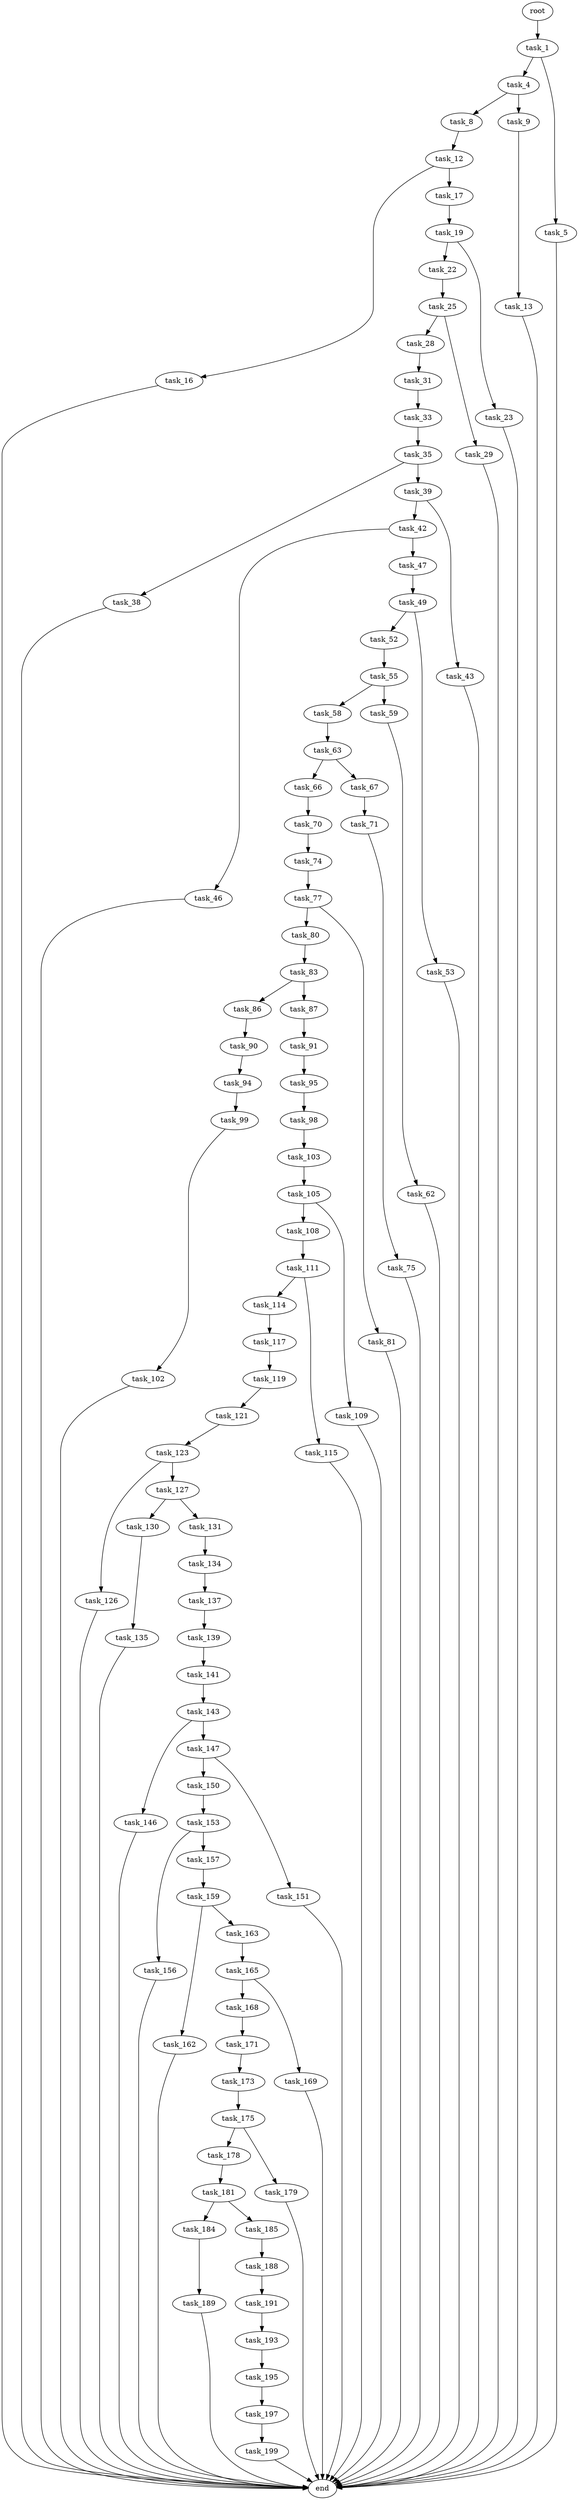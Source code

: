 digraph G {
  root [size="0.000000"];
  task_1 [size="549755813888.000000"];
  task_4 [size="577671092.000000"];
  task_5 [size="2096280786.000000"];
  task_8 [size="2733032838.000000"];
  task_9 [size="43699154447.000000"];
  end [size="0.000000"];
  task_12 [size="393229111652.000000"];
  task_13 [size="12511633082.000000"];
  task_16 [size="28991029248.000000"];
  task_17 [size="68719476736.000000"];
  task_19 [size="187274749679.000000"];
  task_22 [size="25588068072.000000"];
  task_23 [size="8589934592.000000"];
  task_25 [size="183943138788.000000"];
  task_28 [size="231928233984.000000"];
  task_29 [size="8589934592.000000"];
  task_31 [size="39047413612.000000"];
  task_33 [size="231928233984.000000"];
  task_35 [size="33540480953.000000"];
  task_38 [size="8589934592.000000"];
  task_39 [size="41605338388.000000"];
  task_42 [size="231928233984.000000"];
  task_43 [size="103238674500.000000"];
  task_46 [size="7554425684.000000"];
  task_47 [size="628147951205.000000"];
  task_49 [size="549755813888.000000"];
  task_52 [size="140098714530.000000"];
  task_53 [size="31359378374.000000"];
  task_55 [size="5447194267.000000"];
  task_58 [size="928323058396.000000"];
  task_59 [size="1073741824000.000000"];
  task_63 [size="368293445632.000000"];
  task_62 [size="68719476736.000000"];
  task_66 [size="6367012429.000000"];
  task_67 [size="27276257964.000000"];
  task_70 [size="68719476736.000000"];
  task_71 [size="68719476736.000000"];
  task_74 [size="17167158873.000000"];
  task_75 [size="1073741824000.000000"];
  task_77 [size="79161846163.000000"];
  task_80 [size="368293445632.000000"];
  task_81 [size="7135312458.000000"];
  task_83 [size="68719476736.000000"];
  task_86 [size="8589934592.000000"];
  task_87 [size="68719476736.000000"];
  task_90 [size="13312943592.000000"];
  task_91 [size="29727484182.000000"];
  task_94 [size="1067343115256.000000"];
  task_95 [size="368293445632.000000"];
  task_99 [size="484909990880.000000"];
  task_98 [size="9466784688.000000"];
  task_103 [size="681243162150.000000"];
  task_102 [size="68719476736.000000"];
  task_105 [size="7332666459.000000"];
  task_108 [size="784660168318.000000"];
  task_109 [size="8589934592.000000"];
  task_111 [size="465564515520.000000"];
  task_114 [size="231928233984.000000"];
  task_115 [size="3907798154.000000"];
  task_117 [size="1292764779736.000000"];
  task_119 [size="733752315147.000000"];
  task_121 [size="62913511287.000000"];
  task_123 [size="549755813888.000000"];
  task_126 [size="19443884218.000000"];
  task_127 [size="16811776734.000000"];
  task_130 [size="73470936276.000000"];
  task_131 [size="126505573994.000000"];
  task_135 [size="284880346668.000000"];
  task_134 [size="368293445632.000000"];
  task_137 [size="1869120698.000000"];
  task_139 [size="61137481212.000000"];
  task_141 [size="167176019832.000000"];
  task_143 [size="45231470928.000000"];
  task_146 [size="391532504570.000000"];
  task_147 [size="782757789696.000000"];
  task_150 [size="180687241086.000000"];
  task_151 [size="426754740316.000000"];
  task_153 [size="18506979309.000000"];
  task_156 [size="25744141097.000000"];
  task_157 [size="321196123890.000000"];
  task_159 [size="1073741824000.000000"];
  task_162 [size="1571236567.000000"];
  task_163 [size="19944997275.000000"];
  task_165 [size="830633185660.000000"];
  task_168 [size="17528738443.000000"];
  task_169 [size="20094421738.000000"];
  task_171 [size="91238521451.000000"];
  task_173 [size="44761404578.000000"];
  task_175 [size="237057211346.000000"];
  task_178 [size="248259249528.000000"];
  task_179 [size="33410625154.000000"];
  task_181 [size="1073741824000.000000"];
  task_184 [size="549755813888.000000"];
  task_185 [size="18955221931.000000"];
  task_189 [size="8589934592.000000"];
  task_188 [size="368293445632.000000"];
  task_191 [size="91380928824.000000"];
  task_193 [size="368293445632.000000"];
  task_195 [size="20444899612.000000"];
  task_197 [size="830381088319.000000"];
  task_199 [size="11046343522.000000"];

  root -> task_1 [size="1.000000"];
  task_1 -> task_4 [size="536870912.000000"];
  task_1 -> task_5 [size="536870912.000000"];
  task_4 -> task_8 [size="33554432.000000"];
  task_4 -> task_9 [size="33554432.000000"];
  task_5 -> end [size="1.000000"];
  task_8 -> task_12 [size="134217728.000000"];
  task_9 -> task_13 [size="33554432.000000"];
  task_12 -> task_16 [size="536870912.000000"];
  task_12 -> task_17 [size="536870912.000000"];
  task_13 -> end [size="1.000000"];
  task_16 -> end [size="1.000000"];
  task_17 -> task_19 [size="134217728.000000"];
  task_19 -> task_22 [size="209715200.000000"];
  task_19 -> task_23 [size="209715200.000000"];
  task_22 -> task_25 [size="679477248.000000"];
  task_23 -> end [size="1.000000"];
  task_25 -> task_28 [size="134217728.000000"];
  task_25 -> task_29 [size="134217728.000000"];
  task_28 -> task_31 [size="301989888.000000"];
  task_29 -> end [size="1.000000"];
  task_31 -> task_33 [size="838860800.000000"];
  task_33 -> task_35 [size="301989888.000000"];
  task_35 -> task_38 [size="838860800.000000"];
  task_35 -> task_39 [size="838860800.000000"];
  task_38 -> end [size="1.000000"];
  task_39 -> task_42 [size="838860800.000000"];
  task_39 -> task_43 [size="838860800.000000"];
  task_42 -> task_46 [size="301989888.000000"];
  task_42 -> task_47 [size="301989888.000000"];
  task_43 -> end [size="1.000000"];
  task_46 -> end [size="1.000000"];
  task_47 -> task_49 [size="838860800.000000"];
  task_49 -> task_52 [size="536870912.000000"];
  task_49 -> task_53 [size="536870912.000000"];
  task_52 -> task_55 [size="411041792.000000"];
  task_53 -> end [size="1.000000"];
  task_55 -> task_58 [size="209715200.000000"];
  task_55 -> task_59 [size="209715200.000000"];
  task_58 -> task_63 [size="838860800.000000"];
  task_59 -> task_62 [size="838860800.000000"];
  task_63 -> task_66 [size="411041792.000000"];
  task_63 -> task_67 [size="411041792.000000"];
  task_62 -> end [size="1.000000"];
  task_66 -> task_70 [size="209715200.000000"];
  task_67 -> task_71 [size="536870912.000000"];
  task_70 -> task_74 [size="134217728.000000"];
  task_71 -> task_75 [size="134217728.000000"];
  task_74 -> task_77 [size="301989888.000000"];
  task_75 -> end [size="1.000000"];
  task_77 -> task_80 [size="75497472.000000"];
  task_77 -> task_81 [size="75497472.000000"];
  task_80 -> task_83 [size="411041792.000000"];
  task_81 -> end [size="1.000000"];
  task_83 -> task_86 [size="134217728.000000"];
  task_83 -> task_87 [size="134217728.000000"];
  task_86 -> task_90 [size="33554432.000000"];
  task_87 -> task_91 [size="134217728.000000"];
  task_90 -> task_94 [size="536870912.000000"];
  task_91 -> task_95 [size="536870912.000000"];
  task_94 -> task_99 [size="679477248.000000"];
  task_95 -> task_98 [size="411041792.000000"];
  task_99 -> task_102 [size="411041792.000000"];
  task_98 -> task_103 [size="679477248.000000"];
  task_103 -> task_105 [size="679477248.000000"];
  task_102 -> end [size="1.000000"];
  task_105 -> task_108 [size="209715200.000000"];
  task_105 -> task_109 [size="209715200.000000"];
  task_108 -> task_111 [size="838860800.000000"];
  task_109 -> end [size="1.000000"];
  task_111 -> task_114 [size="536870912.000000"];
  task_111 -> task_115 [size="536870912.000000"];
  task_114 -> task_117 [size="301989888.000000"];
  task_115 -> end [size="1.000000"];
  task_117 -> task_119 [size="838860800.000000"];
  task_119 -> task_121 [size="838860800.000000"];
  task_121 -> task_123 [size="209715200.000000"];
  task_123 -> task_126 [size="536870912.000000"];
  task_123 -> task_127 [size="536870912.000000"];
  task_126 -> end [size="1.000000"];
  task_127 -> task_130 [size="679477248.000000"];
  task_127 -> task_131 [size="679477248.000000"];
  task_130 -> task_135 [size="134217728.000000"];
  task_131 -> task_134 [size="411041792.000000"];
  task_135 -> end [size="1.000000"];
  task_134 -> task_137 [size="411041792.000000"];
  task_137 -> task_139 [size="33554432.000000"];
  task_139 -> task_141 [size="134217728.000000"];
  task_141 -> task_143 [size="134217728.000000"];
  task_143 -> task_146 [size="838860800.000000"];
  task_143 -> task_147 [size="838860800.000000"];
  task_146 -> end [size="1.000000"];
  task_147 -> task_150 [size="679477248.000000"];
  task_147 -> task_151 [size="679477248.000000"];
  task_150 -> task_153 [size="301989888.000000"];
  task_151 -> end [size="1.000000"];
  task_153 -> task_156 [size="75497472.000000"];
  task_153 -> task_157 [size="75497472.000000"];
  task_156 -> end [size="1.000000"];
  task_157 -> task_159 [size="209715200.000000"];
  task_159 -> task_162 [size="838860800.000000"];
  task_159 -> task_163 [size="838860800.000000"];
  task_162 -> end [size="1.000000"];
  task_163 -> task_165 [size="411041792.000000"];
  task_165 -> task_168 [size="679477248.000000"];
  task_165 -> task_169 [size="679477248.000000"];
  task_168 -> task_171 [size="301989888.000000"];
  task_169 -> end [size="1.000000"];
  task_171 -> task_173 [size="209715200.000000"];
  task_173 -> task_175 [size="33554432.000000"];
  task_175 -> task_178 [size="209715200.000000"];
  task_175 -> task_179 [size="209715200.000000"];
  task_178 -> task_181 [size="411041792.000000"];
  task_179 -> end [size="1.000000"];
  task_181 -> task_184 [size="838860800.000000"];
  task_181 -> task_185 [size="838860800.000000"];
  task_184 -> task_189 [size="536870912.000000"];
  task_185 -> task_188 [size="679477248.000000"];
  task_189 -> end [size="1.000000"];
  task_188 -> task_191 [size="411041792.000000"];
  task_191 -> task_193 [size="134217728.000000"];
  task_193 -> task_195 [size="411041792.000000"];
  task_195 -> task_197 [size="536870912.000000"];
  task_197 -> task_199 [size="838860800.000000"];
  task_199 -> end [size="1.000000"];
}

